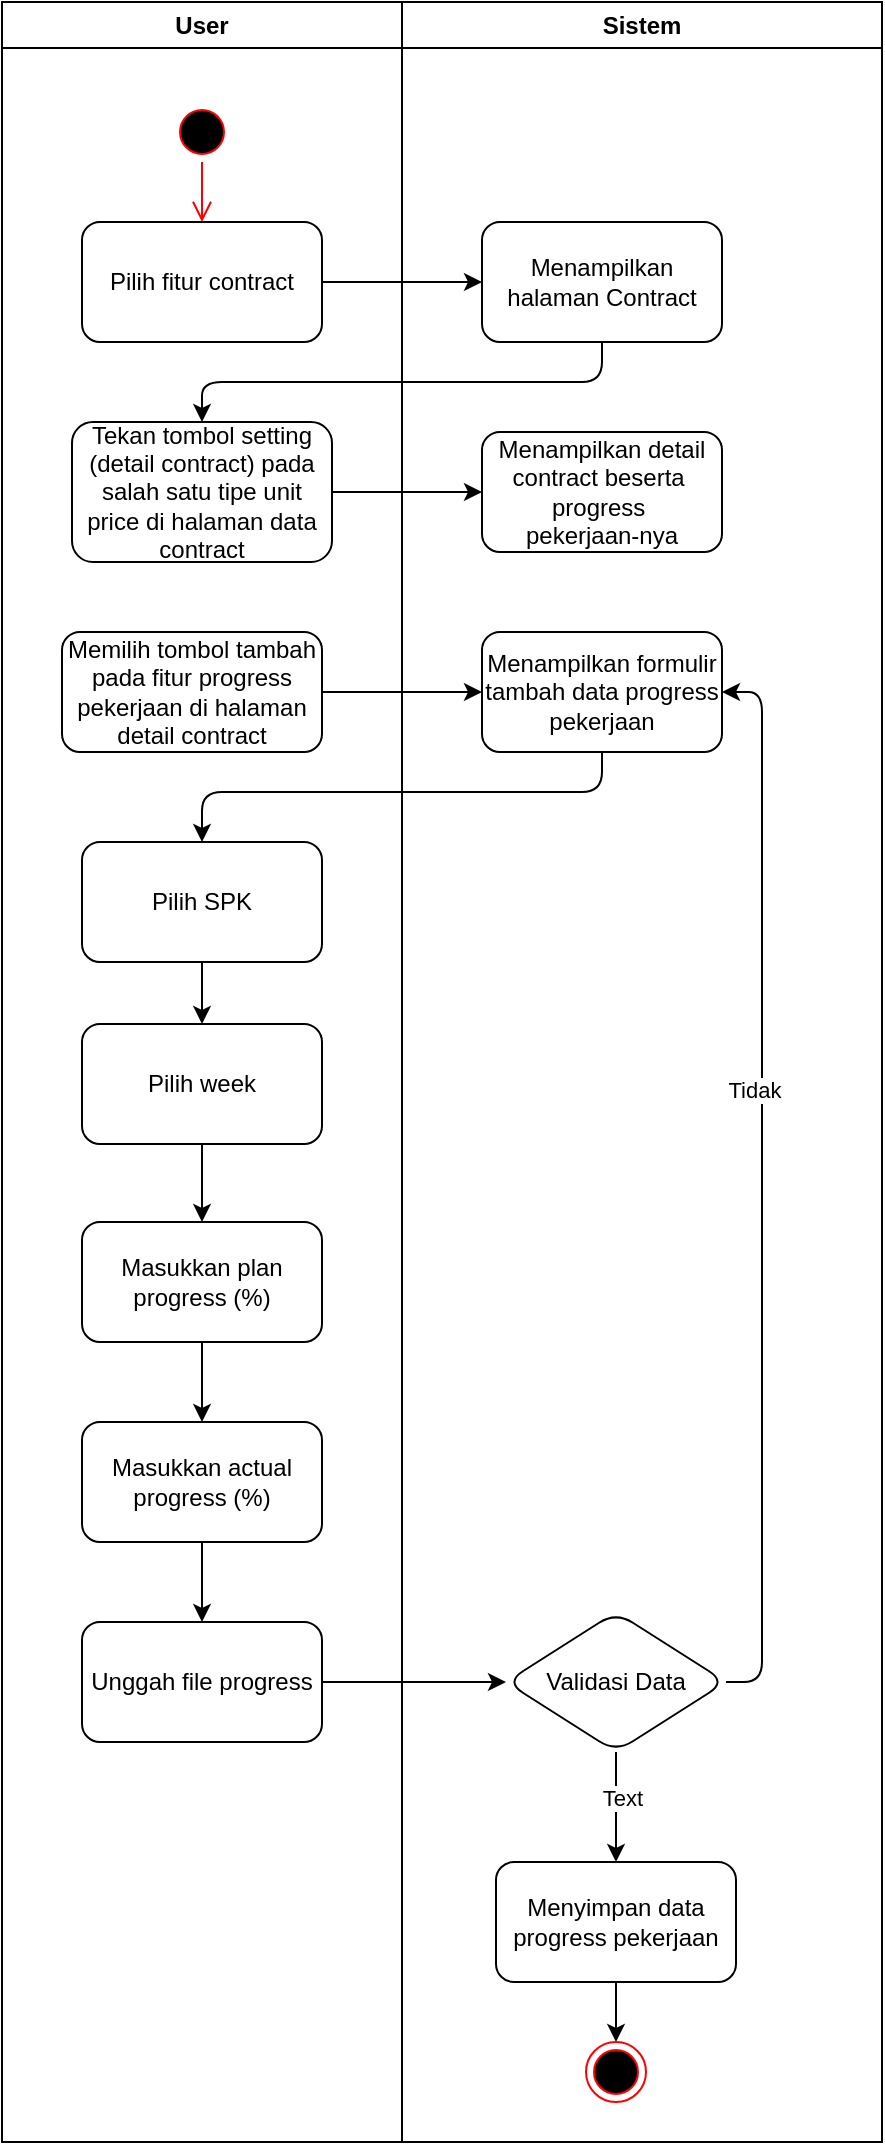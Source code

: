 <mxfile>
    <diagram id="-Xcsfi4YPZu8_xWbdzLf" name="Page-1">
        <mxGraphModel dx="1072" dy="347" grid="1" gridSize="10" guides="1" tooltips="1" connect="1" arrows="1" fold="1" page="1" pageScale="1" pageWidth="850" pageHeight="1100" math="0" shadow="0">
            <root>
                <mxCell id="0"/>
                <mxCell id="1" parent="0"/>
                <mxCell id="2" value="User" style="swimlane;whiteSpace=wrap;html=1;" parent="1" vertex="1">
                    <mxGeometry x="40" y="80" width="200" height="1070" as="geometry"/>
                </mxCell>
                <mxCell id="3" value="" style="ellipse;html=1;shape=startState;fillColor=#000000;strokeColor=#ff0000;" parent="2" vertex="1">
                    <mxGeometry x="85" y="50" width="30" height="30" as="geometry"/>
                </mxCell>
                <mxCell id="4" value="Pilih fitur contract" style="rounded=1;whiteSpace=wrap;html=1;" parent="2" vertex="1">
                    <mxGeometry x="40" y="110" width="120" height="60" as="geometry"/>
                </mxCell>
                <mxCell id="5" value="" style="edgeStyle=orthogonalEdgeStyle;html=1;verticalAlign=bottom;endArrow=open;endSize=8;strokeColor=#ff0000;entryX=0.5;entryY=0;entryDx=0;entryDy=0;" parent="2" source="3" target="4" edge="1">
                    <mxGeometry relative="1" as="geometry">
                        <mxPoint x="100" y="110" as="targetPoint"/>
                    </mxGeometry>
                </mxCell>
                <mxCell id="6" value="Tekan tombol setting (detail contract) pada salah satu tipe unit price di halaman data contract" style="rounded=1;whiteSpace=wrap;html=1;" parent="2" vertex="1">
                    <mxGeometry x="35" y="210" width="130" height="70" as="geometry"/>
                </mxCell>
                <mxCell id="33" value="" style="edgeStyle=none;html=1;" parent="2" source="30" target="32" edge="1">
                    <mxGeometry relative="1" as="geometry"/>
                </mxCell>
                <mxCell id="30" value="Pilih week" style="rounded=1;whiteSpace=wrap;html=1;" parent="2" vertex="1">
                    <mxGeometry x="40" y="511" width="120" height="60" as="geometry"/>
                </mxCell>
                <mxCell id="32" value="Masukkan plan progress (%)" style="rounded=1;whiteSpace=wrap;html=1;" parent="2" vertex="1">
                    <mxGeometry x="40" y="610" width="120" height="60" as="geometry"/>
                </mxCell>
                <mxCell id="17" value="Pilih SPK" style="rounded=1;whiteSpace=wrap;html=1;" parent="2" vertex="1">
                    <mxGeometry x="40" y="420" width="120" height="60" as="geometry"/>
                </mxCell>
                <mxCell id="31" value="" style="edgeStyle=none;html=1;" parent="2" source="17" target="30" edge="1">
                    <mxGeometry relative="1" as="geometry"/>
                </mxCell>
                <mxCell id="7" value="Sistem" style="swimlane;whiteSpace=wrap;html=1;" parent="1" vertex="1">
                    <mxGeometry x="240" y="80" width="240" height="1070" as="geometry"/>
                </mxCell>
                <mxCell id="8" value="Menampilkan halaman Contract" style="rounded=1;whiteSpace=wrap;html=1;" parent="7" vertex="1">
                    <mxGeometry x="40" y="110" width="120" height="60" as="geometry"/>
                </mxCell>
                <mxCell id="9" value="Menampilkan detail contract beserta&amp;nbsp;&lt;div&gt;progress&amp;nbsp;&lt;/div&gt;&lt;div&gt;pekerjaan-nya&lt;/div&gt;" style="rounded=1;whiteSpace=wrap;html=1;" parent="7" vertex="1">
                    <mxGeometry x="40" y="215" width="120" height="60" as="geometry"/>
                </mxCell>
                <mxCell id="10" style="edgeStyle=none;html=1;entryX=1;entryY=0.5;entryDx=0;entryDy=0;" parent="7" edge="1">
                    <mxGeometry relative="1" as="geometry">
                        <Array as="points">
                            <mxPoint x="180" y="450"/>
                            <mxPoint x="180" y="350"/>
                        </Array>
                        <mxPoint x="160.0" y="350" as="targetPoint"/>
                    </mxGeometry>
                </mxCell>
                <mxCell id="16" value="Memilih tombol tambah pada fitur progress pekerjaan di halaman detail contract" style="rounded=1;whiteSpace=wrap;html=1;" parent="7" vertex="1">
                    <mxGeometry x="-170" y="315" width="130" height="60" as="geometry"/>
                </mxCell>
                <mxCell id="18" value="Menampilkan formulir tambah data progress pekerjaan" style="rounded=1;whiteSpace=wrap;html=1;" parent="7" vertex="1">
                    <mxGeometry x="40" y="315" width="120" height="60" as="geometry"/>
                </mxCell>
                <mxCell id="19" style="edgeStyle=none;html=1;entryX=1;entryY=0.5;entryDx=0;entryDy=0;" parent="7" source="21" target="18" edge="1">
                    <mxGeometry relative="1" as="geometry">
                        <Array as="points">
                            <mxPoint x="180" y="840"/>
                            <mxPoint x="180" y="345"/>
                        </Array>
                    </mxGeometry>
                </mxCell>
                <mxCell id="29" value="Tidak" style="edgeLabel;html=1;align=center;verticalAlign=middle;resizable=0;points=[];" parent="19" vertex="1" connectable="0">
                    <mxGeometry x="0.181" y="4" relative="1" as="geometry">
                        <mxPoint as="offset"/>
                    </mxGeometry>
                </mxCell>
                <mxCell id="20" value="" style="edgeStyle=none;html=1;" parent="7" source="21" target="23" edge="1">
                    <mxGeometry relative="1" as="geometry"/>
                </mxCell>
                <mxCell id="39" value="Text" style="edgeLabel;html=1;align=center;verticalAlign=middle;resizable=0;points=[];" vertex="1" connectable="0" parent="20">
                    <mxGeometry x="-0.178" y="3" relative="1" as="geometry">
                        <mxPoint as="offset"/>
                    </mxGeometry>
                </mxCell>
                <mxCell id="21" value="Validasi Data" style="rhombus;whiteSpace=wrap;html=1;rounded=1;" parent="7" vertex="1">
                    <mxGeometry x="52" y="805" width="110" height="70" as="geometry"/>
                </mxCell>
                <mxCell id="22" value="" style="edgeStyle=none;html=1;" parent="7" source="23" target="25" edge="1">
                    <mxGeometry relative="1" as="geometry"/>
                </mxCell>
                <mxCell id="23" value="Menyimpan data progress pekerjaan" style="rounded=1;whiteSpace=wrap;html=1;" parent="7" vertex="1">
                    <mxGeometry x="47" y="930" width="120" height="60" as="geometry"/>
                </mxCell>
                <mxCell id="25" value="" style="ellipse;html=1;shape=endState;fillColor=#000000;strokeColor=#ff0000;" parent="7" vertex="1">
                    <mxGeometry x="92" y="1020" width="30" height="30" as="geometry"/>
                </mxCell>
                <mxCell id="26" value="" style="edgeStyle=none;html=1;" parent="7" source="16" target="18" edge="1">
                    <mxGeometry relative="1" as="geometry"/>
                </mxCell>
                <mxCell id="13" value="" style="edgeStyle=none;html=1;" parent="1" source="4" target="8" edge="1">
                    <mxGeometry relative="1" as="geometry"/>
                </mxCell>
                <mxCell id="14" value="" style="edgeStyle=none;html=1;entryX=0.5;entryY=0;entryDx=0;entryDy=0;exitX=0.5;exitY=1;exitDx=0;exitDy=0;" parent="1" source="8" target="6" edge="1">
                    <mxGeometry relative="1" as="geometry">
                        <Array as="points">
                            <mxPoint x="340" y="270"/>
                            <mxPoint x="140" y="270"/>
                        </Array>
                    </mxGeometry>
                </mxCell>
                <mxCell id="15" value="" style="edgeStyle=none;html=1;" parent="1" source="6" target="9" edge="1">
                    <mxGeometry relative="1" as="geometry"/>
                </mxCell>
                <mxCell id="37" value="" style="edgeStyle=none;html=1;" parent="1" source="34" target="36" edge="1">
                    <mxGeometry relative="1" as="geometry"/>
                </mxCell>
                <mxCell id="34" value="Masukkan actual progress (%)" style="rounded=1;whiteSpace=wrap;html=1;" parent="1" vertex="1">
                    <mxGeometry x="80" y="790" width="120" height="60" as="geometry"/>
                </mxCell>
                <mxCell id="35" value="" style="edgeStyle=none;html=1;" parent="1" source="32" target="34" edge="1">
                    <mxGeometry relative="1" as="geometry"/>
                </mxCell>
                <mxCell id="38" value="" style="edgeStyle=none;html=1;" parent="1" source="36" target="21" edge="1">
                    <mxGeometry relative="1" as="geometry"/>
                </mxCell>
                <mxCell id="36" value="Unggah file progress" style="rounded=1;whiteSpace=wrap;html=1;" parent="1" vertex="1">
                    <mxGeometry x="80" y="890" width="120" height="60" as="geometry"/>
                </mxCell>
                <mxCell id="27" value="" style="edgeStyle=none;html=1;entryX=0.5;entryY=0;entryDx=0;entryDy=0;exitX=0.5;exitY=1;exitDx=0;exitDy=0;" parent="1" source="18" target="17" edge="1">
                    <mxGeometry relative="1" as="geometry">
                        <Array as="points">
                            <mxPoint x="340" y="475"/>
                            <mxPoint x="140" y="475"/>
                        </Array>
                    </mxGeometry>
                </mxCell>
            </root>
        </mxGraphModel>
    </diagram>
</mxfile>